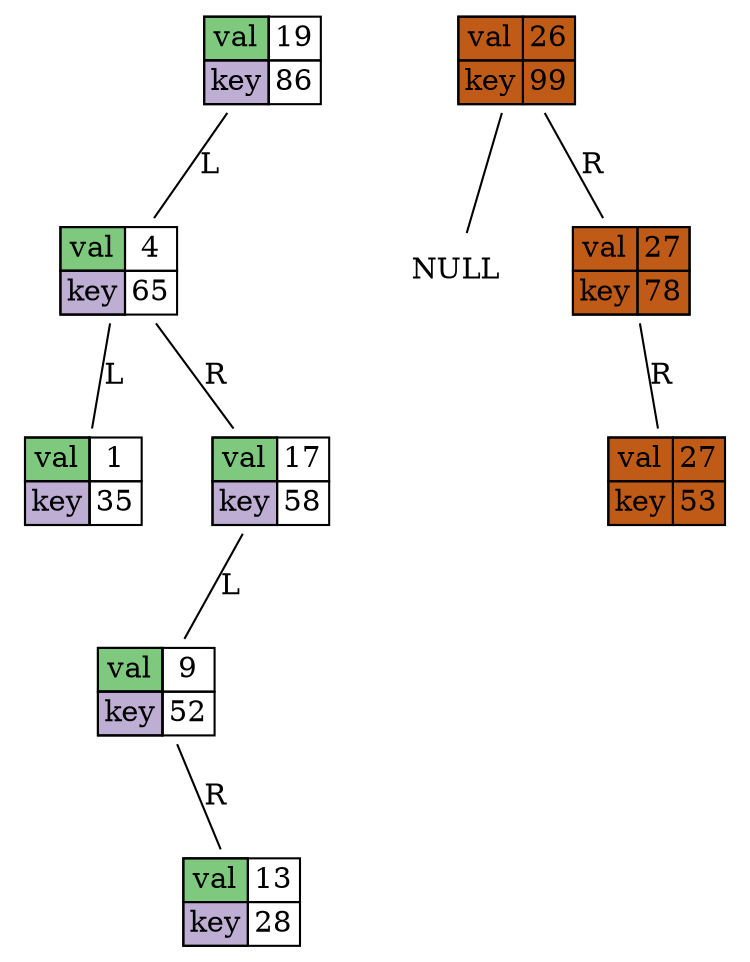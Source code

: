 graph g {
    node[shape=plaintext colorscheme=accent8 ];
    4 --9[label="L"];
    6--x5;
    //6 --4[label="L"];
    4 --x1[style=invis];
    x1[style=invis];
    9 --1[label="L"];
    9 --3[label="R"];
    3 --5[label="L"];
    3 --x2[style=invis];
    x2[style=invis];
    5 --x3[style=invis];
    x3[style=invis];
    5 --7[label="R"];
    6 --8[label="R"];
    8 --x4[style=invis];
    x4[style=invis];
    8 --2[label="R"];

    x5[label="NULL"];

    1[ label=< <TABLE CELLBORDER="1" BORDER="0" CELLSPACING="0" CELLPADDING="2">
        <tr> 
            <td BGCOLOR="1">val</td> 
            <td>1</td> 
        </tr>
        <tr> 
            <td BGCOLOR="2">key</td> 
            <td>35</td> 
        </tr>
        </TABLE> >
    ];
    2[ label=< <TABLE CELLBORDER="1" BORDER="0" CELLSPACING="0" CELLPADDING="2" 
BGCOLOR="7" >
        <tr> <td >val</td> <td>27</td> </tr>
        <tr> <td >key</td> <td>53</td> </tr>
        </TABLE> >
    ];
    3[ label=< <TABLE CELLBORDER="1" BORDER="0" CELLSPACING="0" CELLPADDING="2">
        <tr> <td BGCOLOR="1">val</td> <td>17</td> </tr>
        <tr> <td BGCOLOR="2">key</td> <td>58</td> </tr>
        </TABLE> >
    ];
    4[ label=< <TABLE CELLBORDER="1" BORDER="0" CELLSPACING="0" CELLPADDING="2">
        <tr> 
            <td BGCOLOR="1">val</td> 
            <td >19</td> </tr>
        <tr> 
            <td BGCOLOR="2">key</td> 
            <td>86</td> 
        </tr>
        </TABLE> >
    ];
    5[ label=< <TABLE CELLBORDER="1" BORDER="0" CELLSPACING="0" CELLPADDING="2">
        <tr> <td BGCOLOR="1">val</td> <td>9</td> </tr>
        <tr> <td BGCOLOR="2">key</td> <td>52</td> </tr>
        </TABLE> >
    ];
    6[ label=< <TABLE CELLBORDER="1" BORDER="0" CELLSPACING="0" CELLPADDING="2" BGCOLOR="7">
        <tr> 
            <td >val</td> 
            <td >26</td> </tr>
        <tr> 
            <td >key</td> 
            <td >99</td> 
        </tr>
        </TABLE> >
    ];
    7[ label=< <TABLE CELLBORDER="1" BORDER="0" CELLSPACING="0" CELLPADDING="2">
        <tr> <td BGCOLOR="1">val</td> <td>13</td> </tr>
        <tr> <td BGCOLOR="2">key</td> <td>28</td> </tr>
        </TABLE> >
    ];
    8[ label=< <TABLE CELLBORDER="1" BORDER="0" CELLSPACING="0" CELLPADDING="2" BGCOLOR="7">
        <tr> <td >val</td> <td>27</td> </tr>
        <tr> <td >key</td> <td>78</td> </tr>
        </TABLE> >
    ];
    9[ label=< <TABLE CELLBORDER="1" BORDER="0" CELLSPACING="0" CELLPADDING="2">
        <tr> <td BGCOLOR="1">val</td> <td>4</td> </tr>
        <tr> <td BGCOLOR="2">key</td> <td>65</td> </tr>
        </TABLE> >
    ];
}
